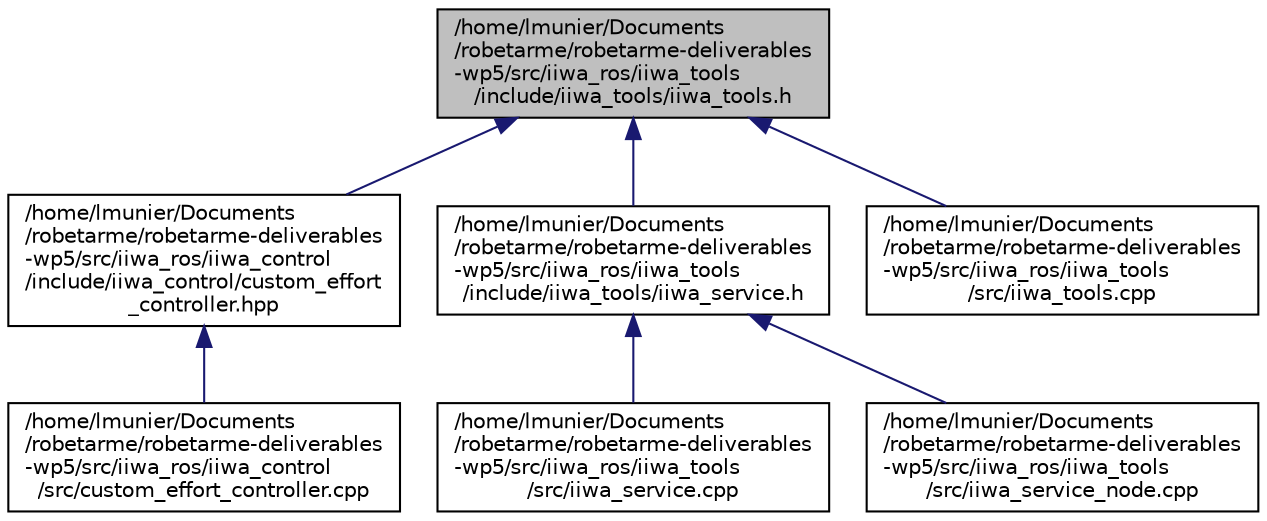 digraph "/home/lmunier/Documents/robetarme/robetarme-deliverables-wp5/src/iiwa_ros/iiwa_tools/include/iiwa_tools/iiwa_tools.h"
{
 // LATEX_PDF_SIZE
  edge [fontname="Helvetica",fontsize="10",labelfontname="Helvetica",labelfontsize="10"];
  node [fontname="Helvetica",fontsize="10",shape=record];
  Node1 [label="/home/lmunier/Documents\l/robetarme/robetarme-deliverables\l-wp5/src/iiwa_ros/iiwa_tools\l/include/iiwa_tools/iiwa_tools.h",height=0.2,width=0.4,color="black", fillcolor="grey75", style="filled", fontcolor="black",tooltip=" "];
  Node1 -> Node2 [dir="back",color="midnightblue",fontsize="10",style="solid",fontname="Helvetica"];
  Node2 [label="/home/lmunier/Documents\l/robetarme/robetarme-deliverables\l-wp5/src/iiwa_ros/iiwa_control\l/include/iiwa_control/custom_effort\l_controller.hpp",height=0.2,width=0.4,color="black", fillcolor="white", style="filled",URL="$custom__effort__controller_8hpp.html",tooltip=" "];
  Node2 -> Node3 [dir="back",color="midnightblue",fontsize="10",style="solid",fontname="Helvetica"];
  Node3 [label="/home/lmunier/Documents\l/robetarme/robetarme-deliverables\l-wp5/src/iiwa_ros/iiwa_control\l/src/custom_effort_controller.cpp",height=0.2,width=0.4,color="black", fillcolor="white", style="filled",URL="$custom__effort__controller_8cpp.html",tooltip=" "];
  Node1 -> Node4 [dir="back",color="midnightblue",fontsize="10",style="solid",fontname="Helvetica"];
  Node4 [label="/home/lmunier/Documents\l/robetarme/robetarme-deliverables\l-wp5/src/iiwa_ros/iiwa_tools\l/include/iiwa_tools/iiwa_service.h",height=0.2,width=0.4,color="black", fillcolor="white", style="filled",URL="$iiwa__service_8h.html",tooltip=" "];
  Node4 -> Node5 [dir="back",color="midnightblue",fontsize="10",style="solid",fontname="Helvetica"];
  Node5 [label="/home/lmunier/Documents\l/robetarme/robetarme-deliverables\l-wp5/src/iiwa_ros/iiwa_tools\l/src/iiwa_service.cpp",height=0.2,width=0.4,color="black", fillcolor="white", style="filled",URL="$iiwa__service_8cpp.html",tooltip=" "];
  Node4 -> Node6 [dir="back",color="midnightblue",fontsize="10",style="solid",fontname="Helvetica"];
  Node6 [label="/home/lmunier/Documents\l/robetarme/robetarme-deliverables\l-wp5/src/iiwa_ros/iiwa_tools\l/src/iiwa_service_node.cpp",height=0.2,width=0.4,color="black", fillcolor="white", style="filled",URL="$iiwa__service__node_8cpp.html",tooltip=" "];
  Node1 -> Node7 [dir="back",color="midnightblue",fontsize="10",style="solid",fontname="Helvetica"];
  Node7 [label="/home/lmunier/Documents\l/robetarme/robetarme-deliverables\l-wp5/src/iiwa_ros/iiwa_tools\l/src/iiwa_tools.cpp",height=0.2,width=0.4,color="black", fillcolor="white", style="filled",URL="$iiwa__tools_8cpp.html",tooltip=" "];
}

